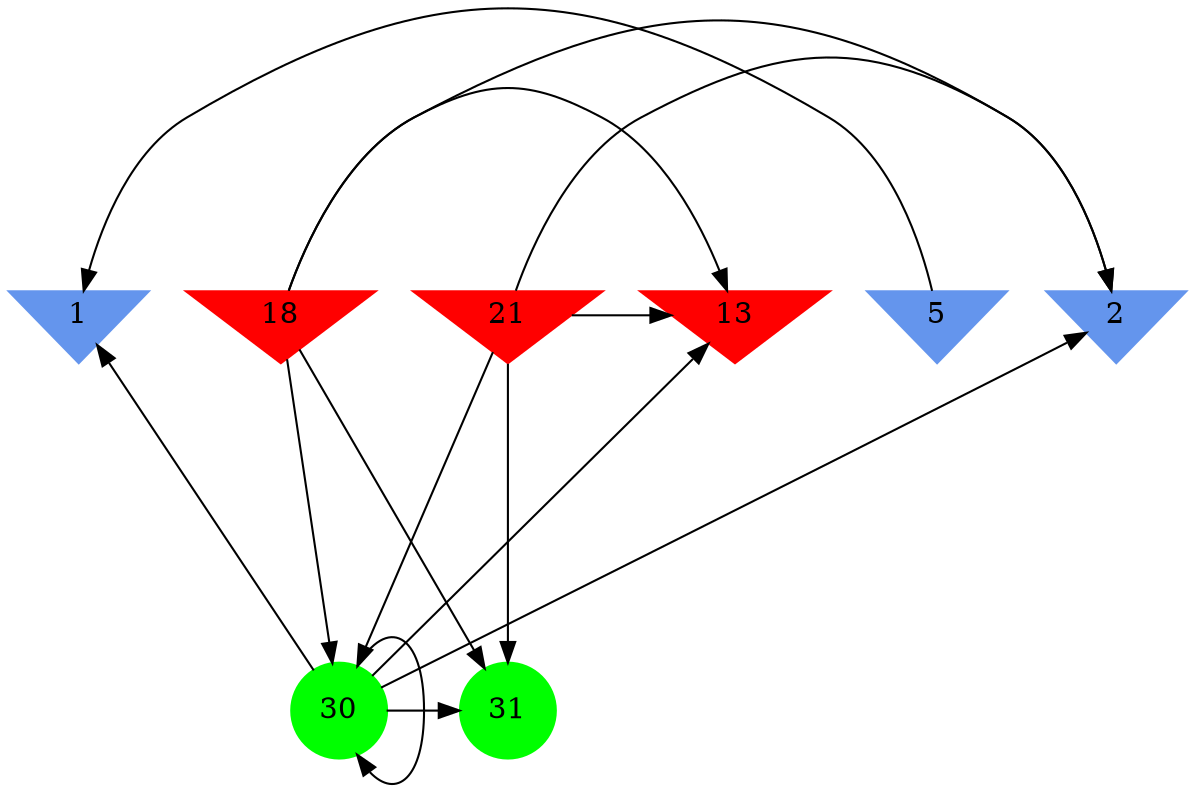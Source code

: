 digraph brain {
	ranksep=2.0;
	1 [shape=invtriangle,style=filled,color=cornflowerblue];
	2 [shape=invtriangle,style=filled,color=cornflowerblue];
	5 [shape=invtriangle,style=filled,color=cornflowerblue];
	13 [shape=invtriangle,style=filled,color=red];
	18 [shape=invtriangle,style=filled,color=red];
	21 [shape=invtriangle,style=filled,color=red];
	30 [shape=circle,style=filled,color=green];
	31 [shape=circle,style=filled,color=green];
	5	->	1;
	30	->	1;
	18	->	30;
	18	->	13;
	18	->	31;
	18	->	2;
	30	->	30;
	30	->	13;
	30	->	31;
	30	->	2;
	21	->	30;
	21	->	13;
	21	->	31;
	21	->	2;
	{ rank=same; 1; 2; 5; 13; 18; 21; }
	{ rank=same; }
	{ rank=same; 30; 31; }
}
